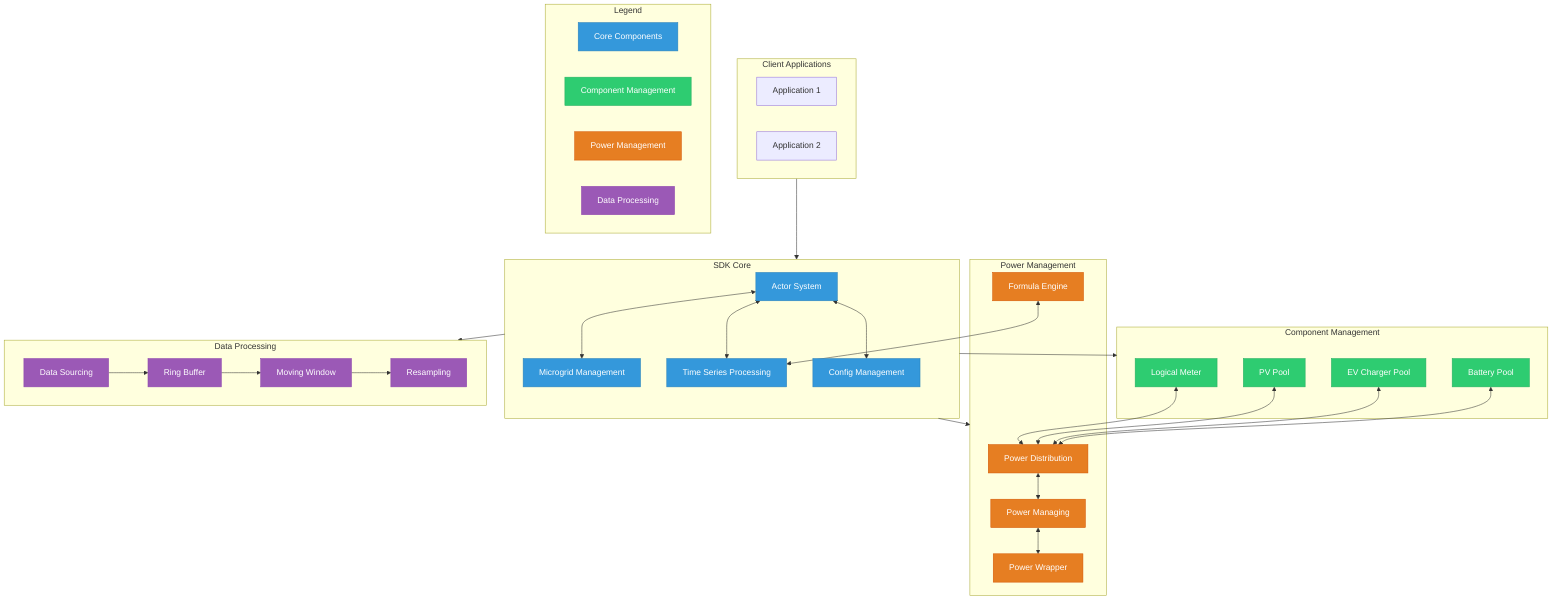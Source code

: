 flowchart TB
    subgraph Client["Client Applications"]
        App1[Application 1]
        App2[Application 2]
    end

    subgraph Core["SDK Core"]
        Actor["Actor System"]:::core
        Microgrid["Microgrid Management"]:::core
        TimeSeries["Time Series Processing"]:::core
        Config["Config Management"]:::core
    end

    subgraph Components["Component Management"]
        Battery["Battery Pool"]:::component
        EVCharger["EV Charger Pool"]:::component
        PV["PV Pool"]:::component
        LogicalMeter["Logical Meter"]:::component
    end

    subgraph Power["Power Management"]
        PowerDist["Power Distribution"]:::power
        PowerManage["Power Managing"]:::power
        PowerWrap["Power Wrapper"]:::power
        Formula["Formula Engine"]:::power
    end

    subgraph Data["Data Processing"]
        DataSource["Data Sourcing"]:::data
        Resampling["Resampling"]:::data
        RingBuffer["Ring Buffer"]:::data
        MovingWindow["Moving Window"]:::data
    end

    %% Connections
    Client --> Core
    Core --> Components
    Core --> Power
    Core --> Data

    %% Internal Core Connections
    Actor <--> Microgrid
    Actor <--> TimeSeries
    Actor <--> Config

    %% Component Connections
    Battery <--> PowerDist
    EVCharger <--> PowerDist
    PV <--> PowerDist
    LogicalMeter <--> PowerDist

    %% Power Management Connections
    PowerDist <--> PowerManage
    PowerManage <--> PowerWrap
    Formula <--> TimeSeries

    %% Data Processing Connections
    DataSource --> RingBuffer
    RingBuffer --> MovingWindow
    MovingWindow --> Resampling

    %% Click Events
    click Actor "https://github.com/frequenz-floss/frequenz-sdk-python/tree/v1.x.x/src/frequenz/sdk/actor/"
    click Microgrid "https://github.com/frequenz-floss/frequenz-sdk-python/tree/v1.x.x/src/frequenz/sdk/microgrid/"
    click TimeSeries "https://github.com/frequenz-floss/frequenz-sdk-python/tree/v1.x.x/src/frequenz/sdk/timeseries/"
    click Config "https://github.com/frequenz-floss/frequenz-sdk-python/tree/v1.x.x/src/frequenz/sdk/config/"
    click PowerDist "https://github.com/frequenz-floss/frequenz-sdk-python/tree/v1.x.x/src/frequenz/sdk/microgrid/_power_distributing/"
    click DataSource "https://github.com/frequenz-floss/frequenz-sdk-python/tree/v1.x.x/src/frequenz/sdk/microgrid/_data_sourcing/"
    click Formula "https://github.com/frequenz-floss/frequenz-sdk-python/tree/v1.x.x/src/frequenz/sdk/timeseries/formula_engine/"
    click Battery "https://github.com/frequenz-floss/frequenz-sdk-python/tree/v1.x.x/src/frequenz/sdk/timeseries/battery_pool/"
    click EVCharger "https://github.com/frequenz-floss/frequenz-sdk-python/tree/v1.x.x/src/frequenz/sdk/timeseries/ev_charger_pool/"
    click PV "https://github.com/frequenz-floss/frequenz-sdk-python/tree/v1.x.x/src/frequenz/sdk/timeseries/pv_pool/"
    click PowerManage "https://github.com/frequenz-floss/frequenz-sdk-python/tree/v1.x.x/src/frequenz/sdk/microgrid/_power_managing/"
    click LogicalMeter "https://github.com/frequenz-floss/frequenz-sdk-python/tree/v1.x.x/src/frequenz/sdk/timeseries/logical_meter/"

    %% Styles
    classDef core fill:#3498db,stroke:#2980b9,color:white
    classDef component fill:#2ecc71,stroke:#27ae60,color:white
    classDef power fill:#e67e22,stroke:#d35400,color:white
    classDef data fill:#9b59b6,stroke:#8e44ad,color:white

    %% Legend
    subgraph Legend
        CoreL["Core Components"]:::core
        CompL["Component Management"]:::component
        PowerL["Power Management"]:::power
        DataL["Data Processing"]:::data
    end